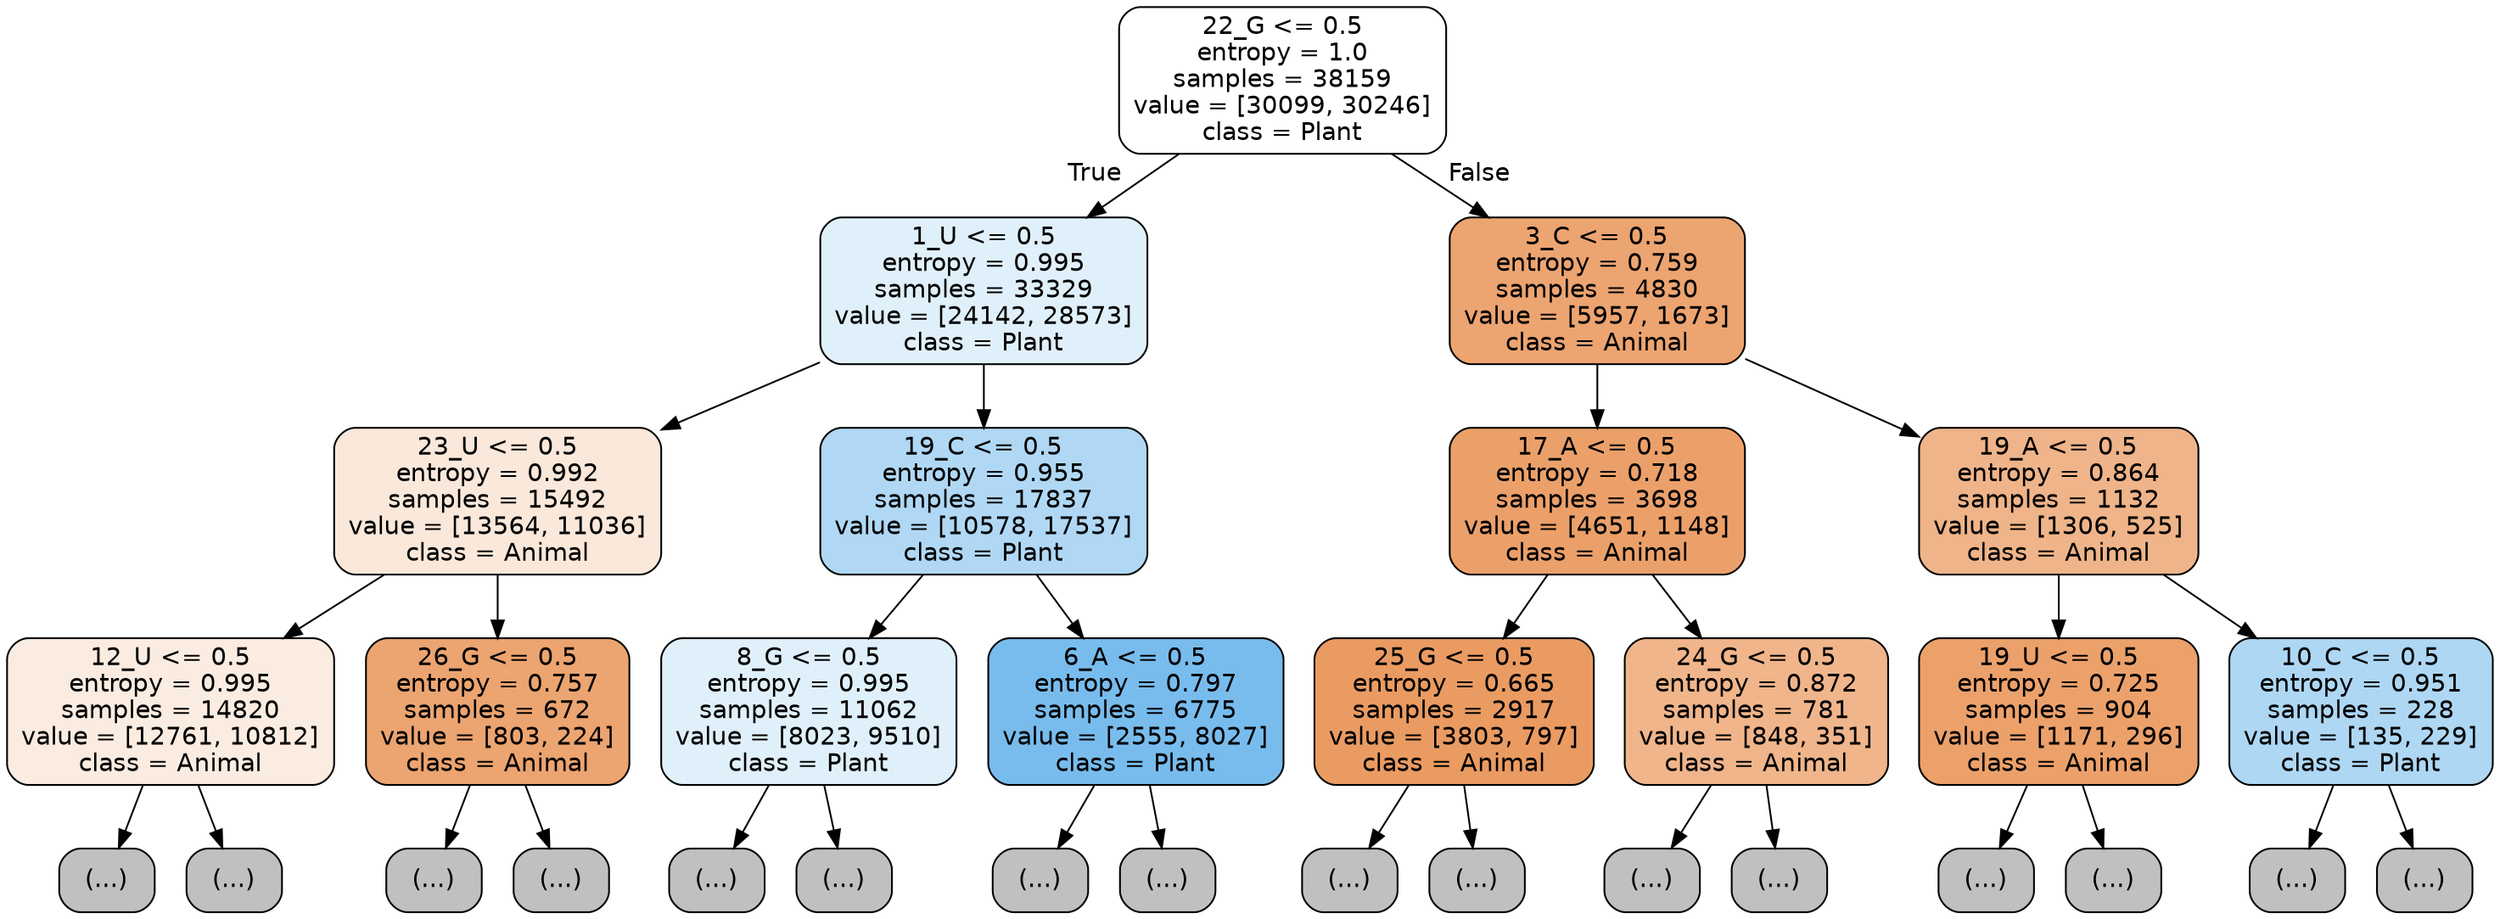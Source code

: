 digraph Tree {
node [shape=box, style="filled, rounded", color="black", fontname="helvetica"] ;
edge [fontname="helvetica"] ;
0 [label="22_G <= 0.5\nentropy = 1.0\nsamples = 38159\nvalue = [30099, 30246]\nclass = Plant", fillcolor="#feffff"] ;
1 [label="1_U <= 0.5\nentropy = 0.995\nsamples = 33329\nvalue = [24142, 28573]\nclass = Plant", fillcolor="#e0f0fb"] ;
0 -> 1 [labeldistance=2.5, labelangle=45, headlabel="True"] ;
2 [label="23_U <= 0.5\nentropy = 0.992\nsamples = 15492\nvalue = [13564, 11036]\nclass = Animal", fillcolor="#fae8da"] ;
1 -> 2 ;
3 [label="12_U <= 0.5\nentropy = 0.995\nsamples = 14820\nvalue = [12761, 10812]\nclass = Animal", fillcolor="#fbece1"] ;
2 -> 3 ;
4 [label="(...)", fillcolor="#C0C0C0"] ;
3 -> 4 ;
5815 [label="(...)", fillcolor="#C0C0C0"] ;
3 -> 5815 ;
8106 [label="26_G <= 0.5\nentropy = 0.757\nsamples = 672\nvalue = [803, 224]\nclass = Animal", fillcolor="#eca470"] ;
2 -> 8106 ;
8107 [label="(...)", fillcolor="#C0C0C0"] ;
8106 -> 8107 ;
8466 [label="(...)", fillcolor="#C0C0C0"] ;
8106 -> 8466 ;
8469 [label="19_C <= 0.5\nentropy = 0.955\nsamples = 17837\nvalue = [10578, 17537]\nclass = Plant", fillcolor="#b0d8f5"] ;
1 -> 8469 ;
8470 [label="8_G <= 0.5\nentropy = 0.995\nsamples = 11062\nvalue = [8023, 9510]\nclass = Plant", fillcolor="#e0f0fb"] ;
8469 -> 8470 ;
8471 [label="(...)", fillcolor="#C0C0C0"] ;
8470 -> 8471 ;
12028 [label="(...)", fillcolor="#C0C0C0"] ;
8470 -> 12028 ;
13417 [label="6_A <= 0.5\nentropy = 0.797\nsamples = 6775\nvalue = [2555, 8027]\nclass = Plant", fillcolor="#78bced"] ;
8469 -> 13417 ;
13418 [label="(...)", fillcolor="#C0C0C0"] ;
13417 -> 13418 ;
14671 [label="(...)", fillcolor="#C0C0C0"] ;
13417 -> 14671 ;
15086 [label="3_C <= 0.5\nentropy = 0.759\nsamples = 4830\nvalue = [5957, 1673]\nclass = Animal", fillcolor="#eca471"] ;
0 -> 15086 [labeldistance=2.5, labelangle=-45, headlabel="False"] ;
15087 [label="17_A <= 0.5\nentropy = 0.718\nsamples = 3698\nvalue = [4651, 1148]\nclass = Animal", fillcolor="#eba06a"] ;
15086 -> 15087 ;
15088 [label="25_G <= 0.5\nentropy = 0.665\nsamples = 2917\nvalue = [3803, 797]\nclass = Animal", fillcolor="#ea9b62"] ;
15087 -> 15088 ;
15089 [label="(...)", fillcolor="#C0C0C0"] ;
15088 -> 15089 ;
16166 [label="(...)", fillcolor="#C0C0C0"] ;
15088 -> 16166 ;
16191 [label="24_G <= 0.5\nentropy = 0.872\nsamples = 781\nvalue = [848, 351]\nclass = Animal", fillcolor="#f0b58b"] ;
15087 -> 16191 ;
16192 [label="(...)", fillcolor="#C0C0C0"] ;
16191 -> 16192 ;
16535 [label="(...)", fillcolor="#C0C0C0"] ;
16191 -> 16535 ;
16560 [label="19_A <= 0.5\nentropy = 0.864\nsamples = 1132\nvalue = [1306, 525]\nclass = Animal", fillcolor="#efb489"] ;
15086 -> 16560 ;
16561 [label="19_U <= 0.5\nentropy = 0.725\nsamples = 904\nvalue = [1171, 296]\nclass = Animal", fillcolor="#eca16b"] ;
16560 -> 16561 ;
16562 [label="(...)", fillcolor="#C0C0C0"] ;
16561 -> 16562 ;
16791 [label="(...)", fillcolor="#C0C0C0"] ;
16561 -> 16791 ;
16920 [label="10_C <= 0.5\nentropy = 0.951\nsamples = 228\nvalue = [135, 229]\nclass = Plant", fillcolor="#aed7f4"] ;
16560 -> 16920 ;
16921 [label="(...)", fillcolor="#C0C0C0"] ;
16920 -> 16921 ;
17002 [label="(...)", fillcolor="#C0C0C0"] ;
16920 -> 17002 ;
}